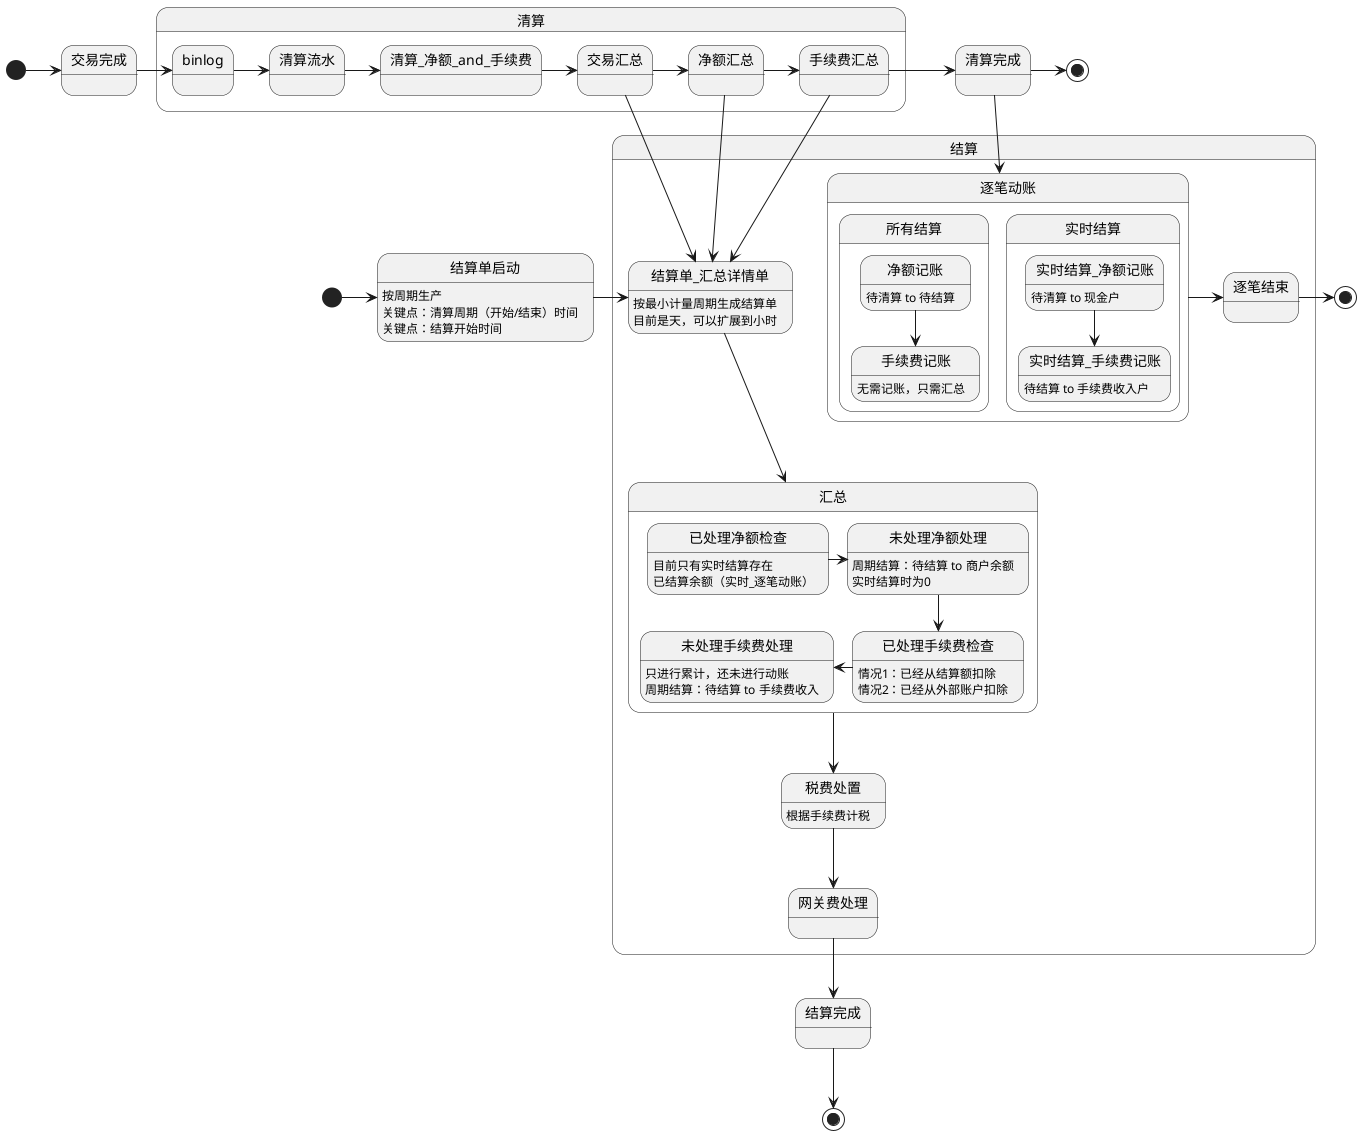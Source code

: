 @startuml
state s1 <<start>>
state s2 <<start>>
state e1 <<end>>
state e2 <<end>>
state e3 <<end>>
结算单启动: 按周期生产
结算单启动: 关键点：清算周期（开始/结束）时间
结算单启动: 关键点：结算开始时间

s1 -> 交易完成
s2 -> 结算单启动

state 清算 {
	binlog -> 清算流水
	清算流水 -> 清算_净额_and_手续费
	清算_净额_and_手续费 -> 交易汇总
	交易汇总 -> 净额汇总
	净额汇总 -> 手续费汇总
}

state 结算 {
	结算单_汇总详情单 --> 汇总
	结算单_汇总详情单: 按最小计量周期生成结算单
	结算单_汇总详情单: 目前是天，可以扩展到小时
	state 汇总 {
		已处理净额检查 -> 未处理净额处理
		已处理净额检查: 目前只有实时结算存在
		已处理净额检查: 已结算余额（实时_逐笔动账）
		未处理净额处理: 周期结算：待结算 to 商户余额
		未处理净额处理: 实时结算时为0
		未处理净额处理 --> 已处理手续费检查
		已处理手续费检查: 情况1：已经从结算额扣除
		已处理手续费检查: 情况2：已经从外部账户扣除
		已处理手续费检查 -l> 未处理手续费处理
		未处理手续费处理: 只进行累计，还未进行动账
		未处理手续费处理: 周期结算：待结算 to 手续费收入
	}
	汇总 --> 税费处置
	税费处置: 根据手续费计税
	税费处置 --> 网关费处理
	state 逐笔动账 {
		state 所有结算 {
			净额记账 -d-> 手续费记账
			净额记账: 待清算 to 待结算
			手续费记账: 无需记账，只需汇总
		}
		state 实时结算 {
			实时结算_净额记账 --> 实时结算_手续费记账
			实时结算_净额记账: 待清算 to 现金户
			实时结算_手续费记账: 待结算 to 手续费收入户
		}
	}
	逐笔动账 -> 逐笔结束
}

交易完成 -> binlog
结算单启动 -> 结算单_汇总详情单

交易汇总 --> 结算单_汇总详情单
净额汇总 --> 结算单_汇总详情单
手续费汇总 --> 结算单_汇总详情单

手续费汇总 -> 清算完成
清算完成 -> 逐笔动账
网关费处理 --> 结算完成

清算完成 -> e1
结算完成 --> e2
逐笔结束 -> e3
@enduml